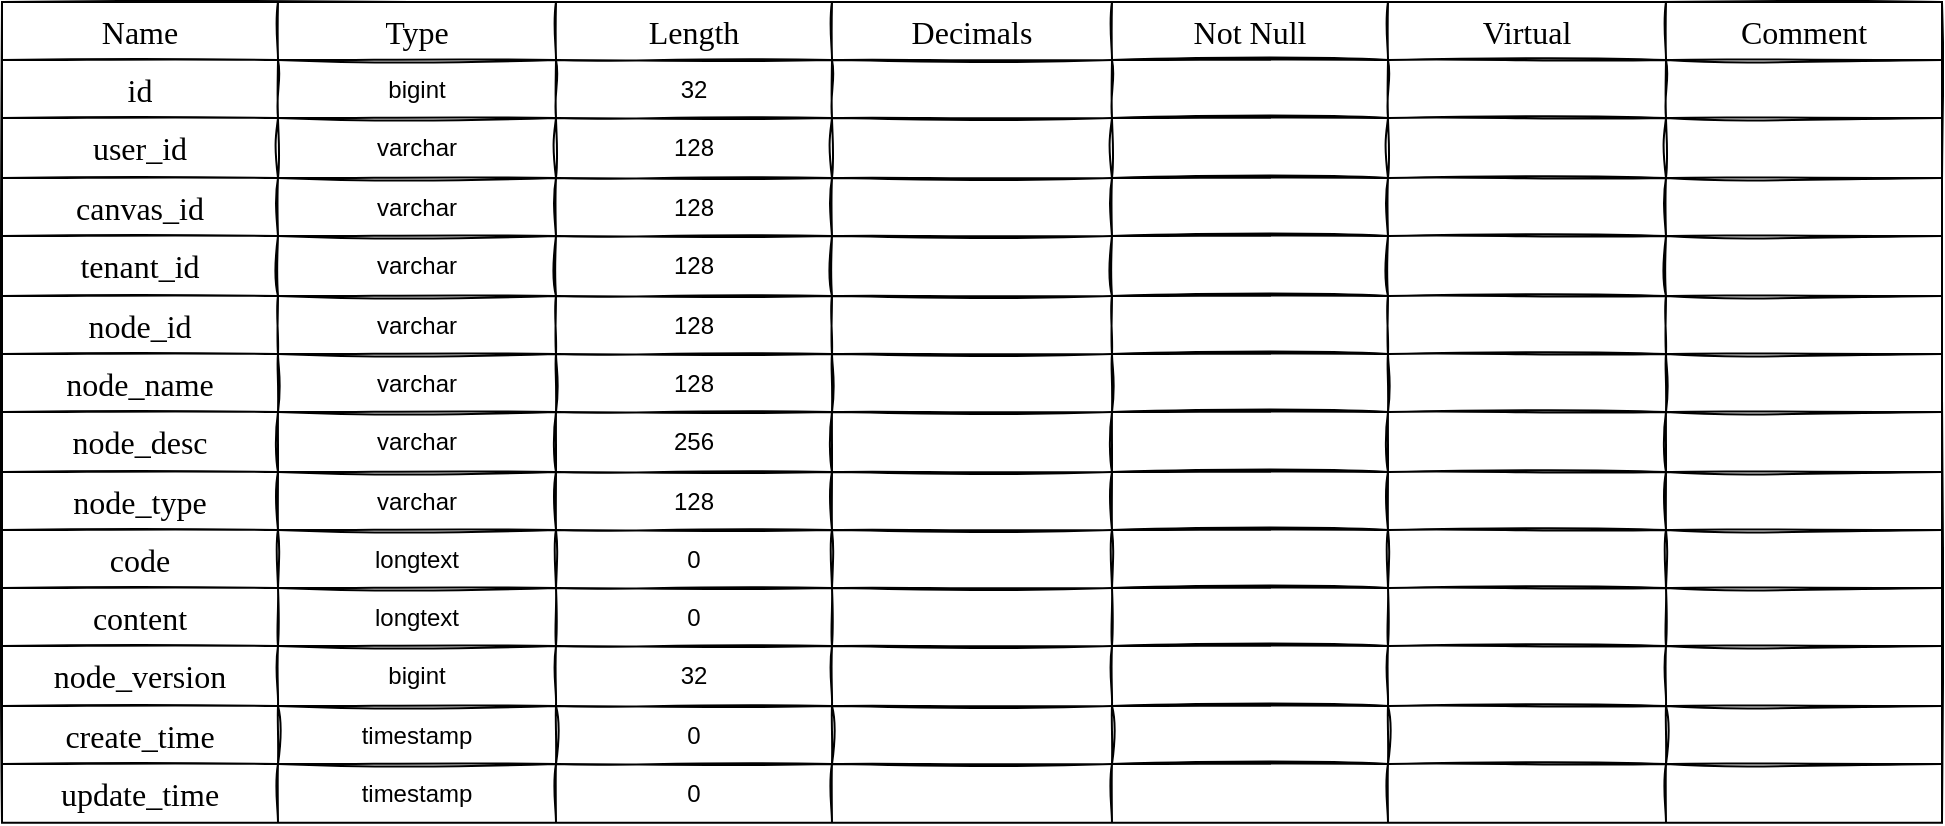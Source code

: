 <mxfile version="20.6.1" type="github">
  <diagram id="MAolerLhYbZd-vD0LQnR" name="第 1 页">
    <mxGraphModel dx="1375" dy="762" grid="1" gridSize="10" guides="1" tooltips="1" connect="1" arrows="1" fold="1" page="1" pageScale="1" pageWidth="1169" pageHeight="827" math="0" shadow="0">
      <root>
        <mxCell id="0" />
        <mxCell id="1" parent="0" />
        <mxCell id="bOK-Grzy6zvgatFyXtkg-10" value="" style="shape=table;startSize=0;container=1;collapsible=0;childLayout=tableLayout;sketch=1;fontFamily=Comic Sans MS;fontSize=16;" vertex="1" parent="1">
          <mxGeometry x="70" y="600" width="970" height="410.34" as="geometry" />
        </mxCell>
        <mxCell id="bOK-Grzy6zvgatFyXtkg-11" value="" style="shape=tableRow;horizontal=0;startSize=0;swimlaneHead=0;swimlaneBody=0;top=0;left=0;bottom=0;right=0;collapsible=0;dropTarget=0;fillColor=none;points=[[0,0.5],[1,0.5]];portConstraint=eastwest;" vertex="1" parent="bOK-Grzy6zvgatFyXtkg-10">
          <mxGeometry width="970" height="29" as="geometry" />
        </mxCell>
        <mxCell id="bOK-Grzy6zvgatFyXtkg-12" value="&lt;font style=&quot;font-size: 16px;&quot; face=&quot;Comic Sans MS&quot;&gt;Name&lt;/font&gt;" style="shape=partialRectangle;html=1;whiteSpace=wrap;connectable=0;overflow=hidden;fillColor=none;top=0;left=0;bottom=0;right=0;pointerEvents=1;" vertex="1" parent="bOK-Grzy6zvgatFyXtkg-11">
          <mxGeometry width="138" height="29" as="geometry">
            <mxRectangle width="138" height="29" as="alternateBounds" />
          </mxGeometry>
        </mxCell>
        <mxCell id="bOK-Grzy6zvgatFyXtkg-13" value="&lt;font style=&quot;font-size: 16px;&quot; face=&quot;Comic Sans MS&quot;&gt;Type&lt;/font&gt;" style="shape=partialRectangle;html=1;whiteSpace=wrap;connectable=0;overflow=hidden;fillColor=none;top=0;left=0;bottom=0;right=0;pointerEvents=1;" vertex="1" parent="bOK-Grzy6zvgatFyXtkg-11">
          <mxGeometry x="138" width="139" height="29" as="geometry">
            <mxRectangle width="139" height="29" as="alternateBounds" />
          </mxGeometry>
        </mxCell>
        <mxCell id="bOK-Grzy6zvgatFyXtkg-14" value="Length" style="shape=partialRectangle;html=1;whiteSpace=wrap;connectable=0;overflow=hidden;fillColor=none;top=0;left=0;bottom=0;right=0;pointerEvents=1;fontSize=16;fontFamily=Comic Sans MS;" vertex="1" parent="bOK-Grzy6zvgatFyXtkg-11">
          <mxGeometry x="277" width="138" height="29" as="geometry">
            <mxRectangle width="138" height="29" as="alternateBounds" />
          </mxGeometry>
        </mxCell>
        <mxCell id="bOK-Grzy6zvgatFyXtkg-15" value="Decimals" style="shape=partialRectangle;html=1;whiteSpace=wrap;connectable=0;overflow=hidden;fillColor=none;top=0;left=0;bottom=0;right=0;pointerEvents=1;fontSize=16;fontFamily=Comic Sans MS;" vertex="1" parent="bOK-Grzy6zvgatFyXtkg-11">
          <mxGeometry x="415" width="140" height="29" as="geometry">
            <mxRectangle width="140" height="29" as="alternateBounds" />
          </mxGeometry>
        </mxCell>
        <mxCell id="bOK-Grzy6zvgatFyXtkg-16" value="Not Null" style="shape=partialRectangle;html=1;whiteSpace=wrap;connectable=0;overflow=hidden;fillColor=none;top=0;left=0;bottom=0;right=0;pointerEvents=1;fontSize=16;fontFamily=Comic Sans MS;" vertex="1" parent="bOK-Grzy6zvgatFyXtkg-11">
          <mxGeometry x="555" width="138" height="29" as="geometry">
            <mxRectangle width="138" height="29" as="alternateBounds" />
          </mxGeometry>
        </mxCell>
        <mxCell id="bOK-Grzy6zvgatFyXtkg-17" value="Virtual" style="shape=partialRectangle;html=1;whiteSpace=wrap;connectable=0;overflow=hidden;fillColor=none;top=0;left=0;bottom=0;right=0;pointerEvents=1;fontSize=16;fontFamily=Comic Sans MS;" vertex="1" parent="bOK-Grzy6zvgatFyXtkg-11">
          <mxGeometry x="693" width="139" height="29" as="geometry">
            <mxRectangle width="139" height="29" as="alternateBounds" />
          </mxGeometry>
        </mxCell>
        <mxCell id="bOK-Grzy6zvgatFyXtkg-18" value="Comment" style="shape=partialRectangle;html=1;whiteSpace=wrap;connectable=0;overflow=hidden;fillColor=none;top=0;left=0;bottom=0;right=0;pointerEvents=1;fontSize=16;fontFamily=Comic Sans MS;" vertex="1" parent="bOK-Grzy6zvgatFyXtkg-11">
          <mxGeometry x="832" width="138" height="29" as="geometry">
            <mxRectangle width="138" height="29" as="alternateBounds" />
          </mxGeometry>
        </mxCell>
        <mxCell id="bOK-Grzy6zvgatFyXtkg-19" value="" style="shape=tableRow;horizontal=0;startSize=0;swimlaneHead=0;swimlaneBody=0;top=0;left=0;bottom=0;right=0;collapsible=0;dropTarget=0;fillColor=none;points=[[0,0.5],[1,0.5]];portConstraint=eastwest;" vertex="1" parent="bOK-Grzy6zvgatFyXtkg-10">
          <mxGeometry y="29" width="970" height="29" as="geometry" />
        </mxCell>
        <mxCell id="bOK-Grzy6zvgatFyXtkg-20" value="&lt;font style=&quot;font-size: 16px;&quot; face=&quot;Comic Sans MS&quot;&gt;id&lt;/font&gt;" style="shape=partialRectangle;html=1;whiteSpace=wrap;connectable=0;overflow=hidden;fillColor=none;top=0;left=0;bottom=0;right=0;pointerEvents=1;" vertex="1" parent="bOK-Grzy6zvgatFyXtkg-19">
          <mxGeometry width="138" height="29" as="geometry">
            <mxRectangle width="138" height="29" as="alternateBounds" />
          </mxGeometry>
        </mxCell>
        <mxCell id="bOK-Grzy6zvgatFyXtkg-21" value="bigint" style="shape=partialRectangle;html=1;whiteSpace=wrap;connectable=0;overflow=hidden;fillColor=none;top=0;left=0;bottom=0;right=0;pointerEvents=1;" vertex="1" parent="bOK-Grzy6zvgatFyXtkg-19">
          <mxGeometry x="138" width="139" height="29" as="geometry">
            <mxRectangle width="139" height="29" as="alternateBounds" />
          </mxGeometry>
        </mxCell>
        <mxCell id="bOK-Grzy6zvgatFyXtkg-22" value="32" style="shape=partialRectangle;html=1;whiteSpace=wrap;connectable=0;overflow=hidden;fillColor=none;top=0;left=0;bottom=0;right=0;pointerEvents=1;" vertex="1" parent="bOK-Grzy6zvgatFyXtkg-19">
          <mxGeometry x="277" width="138" height="29" as="geometry">
            <mxRectangle width="138" height="29" as="alternateBounds" />
          </mxGeometry>
        </mxCell>
        <mxCell id="bOK-Grzy6zvgatFyXtkg-23" value="" style="shape=partialRectangle;html=1;whiteSpace=wrap;connectable=0;overflow=hidden;fillColor=none;top=0;left=0;bottom=0;right=0;pointerEvents=1;" vertex="1" parent="bOK-Grzy6zvgatFyXtkg-19">
          <mxGeometry x="415" width="140" height="29" as="geometry">
            <mxRectangle width="140" height="29" as="alternateBounds" />
          </mxGeometry>
        </mxCell>
        <mxCell id="bOK-Grzy6zvgatFyXtkg-24" value="" style="shape=partialRectangle;html=1;whiteSpace=wrap;connectable=0;overflow=hidden;fillColor=none;top=0;left=0;bottom=0;right=0;pointerEvents=1;" vertex="1" parent="bOK-Grzy6zvgatFyXtkg-19">
          <mxGeometry x="555" width="138" height="29" as="geometry">
            <mxRectangle width="138" height="29" as="alternateBounds" />
          </mxGeometry>
        </mxCell>
        <mxCell id="bOK-Grzy6zvgatFyXtkg-25" value="" style="shape=partialRectangle;html=1;whiteSpace=wrap;connectable=0;overflow=hidden;fillColor=none;top=0;left=0;bottom=0;right=0;pointerEvents=1;" vertex="1" parent="bOK-Grzy6zvgatFyXtkg-19">
          <mxGeometry x="693" width="139" height="29" as="geometry">
            <mxRectangle width="139" height="29" as="alternateBounds" />
          </mxGeometry>
        </mxCell>
        <mxCell id="bOK-Grzy6zvgatFyXtkg-26" value="" style="shape=partialRectangle;html=1;whiteSpace=wrap;connectable=0;overflow=hidden;fillColor=none;top=0;left=0;bottom=0;right=0;pointerEvents=1;" vertex="1" parent="bOK-Grzy6zvgatFyXtkg-19">
          <mxGeometry x="832" width="138" height="29" as="geometry">
            <mxRectangle width="138" height="29" as="alternateBounds" />
          </mxGeometry>
        </mxCell>
        <mxCell id="bOK-Grzy6zvgatFyXtkg-27" value="" style="shape=tableRow;horizontal=0;startSize=0;swimlaneHead=0;swimlaneBody=0;top=0;left=0;bottom=0;right=0;collapsible=0;dropTarget=0;fillColor=none;points=[[0,0.5],[1,0.5]];portConstraint=eastwest;" vertex="1" parent="bOK-Grzy6zvgatFyXtkg-10">
          <mxGeometry y="58" width="970" height="30" as="geometry" />
        </mxCell>
        <mxCell id="bOK-Grzy6zvgatFyXtkg-28" value="user_id" style="shape=partialRectangle;html=1;whiteSpace=wrap;connectable=0;overflow=hidden;fillColor=none;top=0;left=0;bottom=0;right=0;pointerEvents=1;fontFamily=Comic Sans MS;fontSize=16;" vertex="1" parent="bOK-Grzy6zvgatFyXtkg-27">
          <mxGeometry width="138" height="30" as="geometry">
            <mxRectangle width="138" height="30" as="alternateBounds" />
          </mxGeometry>
        </mxCell>
        <mxCell id="bOK-Grzy6zvgatFyXtkg-29" value="varchar" style="shape=partialRectangle;html=1;whiteSpace=wrap;connectable=0;overflow=hidden;fillColor=none;top=0;left=0;bottom=0;right=0;pointerEvents=1;" vertex="1" parent="bOK-Grzy6zvgatFyXtkg-27">
          <mxGeometry x="138" width="139" height="30" as="geometry">
            <mxRectangle width="139" height="30" as="alternateBounds" />
          </mxGeometry>
        </mxCell>
        <mxCell id="bOK-Grzy6zvgatFyXtkg-30" value="128" style="shape=partialRectangle;html=1;whiteSpace=wrap;connectable=0;overflow=hidden;fillColor=none;top=0;left=0;bottom=0;right=0;pointerEvents=1;" vertex="1" parent="bOK-Grzy6zvgatFyXtkg-27">
          <mxGeometry x="277" width="138" height="30" as="geometry">
            <mxRectangle width="138" height="30" as="alternateBounds" />
          </mxGeometry>
        </mxCell>
        <mxCell id="bOK-Grzy6zvgatFyXtkg-31" value="" style="shape=partialRectangle;html=1;whiteSpace=wrap;connectable=0;overflow=hidden;fillColor=none;top=0;left=0;bottom=0;right=0;pointerEvents=1;" vertex="1" parent="bOK-Grzy6zvgatFyXtkg-27">
          <mxGeometry x="415" width="140" height="30" as="geometry">
            <mxRectangle width="140" height="30" as="alternateBounds" />
          </mxGeometry>
        </mxCell>
        <mxCell id="bOK-Grzy6zvgatFyXtkg-32" value="" style="shape=partialRectangle;html=1;whiteSpace=wrap;connectable=0;overflow=hidden;fillColor=none;top=0;left=0;bottom=0;right=0;pointerEvents=1;" vertex="1" parent="bOK-Grzy6zvgatFyXtkg-27">
          <mxGeometry x="555" width="138" height="30" as="geometry">
            <mxRectangle width="138" height="30" as="alternateBounds" />
          </mxGeometry>
        </mxCell>
        <mxCell id="bOK-Grzy6zvgatFyXtkg-33" value="" style="shape=partialRectangle;html=1;whiteSpace=wrap;connectable=0;overflow=hidden;fillColor=none;top=0;left=0;bottom=0;right=0;pointerEvents=1;" vertex="1" parent="bOK-Grzy6zvgatFyXtkg-27">
          <mxGeometry x="693" width="139" height="30" as="geometry">
            <mxRectangle width="139" height="30" as="alternateBounds" />
          </mxGeometry>
        </mxCell>
        <mxCell id="bOK-Grzy6zvgatFyXtkg-34" value="" style="shape=partialRectangle;html=1;whiteSpace=wrap;connectable=0;overflow=hidden;fillColor=none;top=0;left=0;bottom=0;right=0;pointerEvents=1;" vertex="1" parent="bOK-Grzy6zvgatFyXtkg-27">
          <mxGeometry x="832" width="138" height="30" as="geometry">
            <mxRectangle width="138" height="30" as="alternateBounds" />
          </mxGeometry>
        </mxCell>
        <mxCell id="bOK-Grzy6zvgatFyXtkg-35" value="" style="shape=tableRow;horizontal=0;startSize=0;swimlaneHead=0;swimlaneBody=0;top=0;left=0;bottom=0;right=0;collapsible=0;dropTarget=0;fillColor=none;points=[[0,0.5],[1,0.5]];portConstraint=eastwest;" vertex="1" parent="bOK-Grzy6zvgatFyXtkg-10">
          <mxGeometry y="88" width="970" height="29" as="geometry" />
        </mxCell>
        <mxCell id="bOK-Grzy6zvgatFyXtkg-36" value="canvas_id" style="shape=partialRectangle;html=1;whiteSpace=wrap;connectable=0;overflow=hidden;fillColor=none;top=0;left=0;bottom=0;right=0;pointerEvents=1;fontFamily=Comic Sans MS;fontSize=16;" vertex="1" parent="bOK-Grzy6zvgatFyXtkg-35">
          <mxGeometry width="138" height="29" as="geometry">
            <mxRectangle width="138" height="29" as="alternateBounds" />
          </mxGeometry>
        </mxCell>
        <mxCell id="bOK-Grzy6zvgatFyXtkg-37" value="varchar" style="shape=partialRectangle;html=1;whiteSpace=wrap;connectable=0;overflow=hidden;fillColor=none;top=0;left=0;bottom=0;right=0;pointerEvents=1;" vertex="1" parent="bOK-Grzy6zvgatFyXtkg-35">
          <mxGeometry x="138" width="139" height="29" as="geometry">
            <mxRectangle width="139" height="29" as="alternateBounds" />
          </mxGeometry>
        </mxCell>
        <mxCell id="bOK-Grzy6zvgatFyXtkg-38" value="128" style="shape=partialRectangle;html=1;whiteSpace=wrap;connectable=0;overflow=hidden;fillColor=none;top=0;left=0;bottom=0;right=0;pointerEvents=1;" vertex="1" parent="bOK-Grzy6zvgatFyXtkg-35">
          <mxGeometry x="277" width="138" height="29" as="geometry">
            <mxRectangle width="138" height="29" as="alternateBounds" />
          </mxGeometry>
        </mxCell>
        <mxCell id="bOK-Grzy6zvgatFyXtkg-39" value="" style="shape=partialRectangle;html=1;whiteSpace=wrap;connectable=0;overflow=hidden;fillColor=none;top=0;left=0;bottom=0;right=0;pointerEvents=1;" vertex="1" parent="bOK-Grzy6zvgatFyXtkg-35">
          <mxGeometry x="415" width="140" height="29" as="geometry">
            <mxRectangle width="140" height="29" as="alternateBounds" />
          </mxGeometry>
        </mxCell>
        <mxCell id="bOK-Grzy6zvgatFyXtkg-40" value="" style="shape=partialRectangle;html=1;whiteSpace=wrap;connectable=0;overflow=hidden;fillColor=none;top=0;left=0;bottom=0;right=0;pointerEvents=1;" vertex="1" parent="bOK-Grzy6zvgatFyXtkg-35">
          <mxGeometry x="555" width="138" height="29" as="geometry">
            <mxRectangle width="138" height="29" as="alternateBounds" />
          </mxGeometry>
        </mxCell>
        <mxCell id="bOK-Grzy6zvgatFyXtkg-41" value="" style="shape=partialRectangle;html=1;whiteSpace=wrap;connectable=0;overflow=hidden;fillColor=none;top=0;left=0;bottom=0;right=0;pointerEvents=1;" vertex="1" parent="bOK-Grzy6zvgatFyXtkg-35">
          <mxGeometry x="693" width="139" height="29" as="geometry">
            <mxRectangle width="139" height="29" as="alternateBounds" />
          </mxGeometry>
        </mxCell>
        <mxCell id="bOK-Grzy6zvgatFyXtkg-42" value="" style="shape=partialRectangle;html=1;whiteSpace=wrap;connectable=0;overflow=hidden;fillColor=none;top=0;left=0;bottom=0;right=0;pointerEvents=1;" vertex="1" parent="bOK-Grzy6zvgatFyXtkg-35">
          <mxGeometry x="832" width="138" height="29" as="geometry">
            <mxRectangle width="138" height="29" as="alternateBounds" />
          </mxGeometry>
        </mxCell>
        <mxCell id="bOK-Grzy6zvgatFyXtkg-43" value="" style="shape=tableRow;horizontal=0;startSize=0;swimlaneHead=0;swimlaneBody=0;top=0;left=0;bottom=0;right=0;collapsible=0;dropTarget=0;fillColor=none;points=[[0,0.5],[1,0.5]];portConstraint=eastwest;" vertex="1" parent="bOK-Grzy6zvgatFyXtkg-10">
          <mxGeometry y="117" width="970" height="30" as="geometry" />
        </mxCell>
        <mxCell id="bOK-Grzy6zvgatFyXtkg-44" value="tenant_id" style="shape=partialRectangle;html=1;whiteSpace=wrap;connectable=0;overflow=hidden;fillColor=none;top=0;left=0;bottom=0;right=0;pointerEvents=1;fontFamily=Comic Sans MS;fontSize=16;" vertex="1" parent="bOK-Grzy6zvgatFyXtkg-43">
          <mxGeometry width="138" height="30" as="geometry">
            <mxRectangle width="138" height="30" as="alternateBounds" />
          </mxGeometry>
        </mxCell>
        <mxCell id="bOK-Grzy6zvgatFyXtkg-45" value="varchar" style="shape=partialRectangle;html=1;whiteSpace=wrap;connectable=0;overflow=hidden;fillColor=none;top=0;left=0;bottom=0;right=0;pointerEvents=1;" vertex="1" parent="bOK-Grzy6zvgatFyXtkg-43">
          <mxGeometry x="138" width="139" height="30" as="geometry">
            <mxRectangle width="139" height="30" as="alternateBounds" />
          </mxGeometry>
        </mxCell>
        <mxCell id="bOK-Grzy6zvgatFyXtkg-46" value="128" style="shape=partialRectangle;html=1;whiteSpace=wrap;connectable=0;overflow=hidden;fillColor=none;top=0;left=0;bottom=0;right=0;pointerEvents=1;" vertex="1" parent="bOK-Grzy6zvgatFyXtkg-43">
          <mxGeometry x="277" width="138" height="30" as="geometry">
            <mxRectangle width="138" height="30" as="alternateBounds" />
          </mxGeometry>
        </mxCell>
        <mxCell id="bOK-Grzy6zvgatFyXtkg-47" value="" style="shape=partialRectangle;html=1;whiteSpace=wrap;connectable=0;overflow=hidden;fillColor=none;top=0;left=0;bottom=0;right=0;pointerEvents=1;" vertex="1" parent="bOK-Grzy6zvgatFyXtkg-43">
          <mxGeometry x="415" width="140" height="30" as="geometry">
            <mxRectangle width="140" height="30" as="alternateBounds" />
          </mxGeometry>
        </mxCell>
        <mxCell id="bOK-Grzy6zvgatFyXtkg-48" value="" style="shape=partialRectangle;html=1;whiteSpace=wrap;connectable=0;overflow=hidden;fillColor=none;top=0;left=0;bottom=0;right=0;pointerEvents=1;" vertex="1" parent="bOK-Grzy6zvgatFyXtkg-43">
          <mxGeometry x="555" width="138" height="30" as="geometry">
            <mxRectangle width="138" height="30" as="alternateBounds" />
          </mxGeometry>
        </mxCell>
        <mxCell id="bOK-Grzy6zvgatFyXtkg-49" value="" style="shape=partialRectangle;html=1;whiteSpace=wrap;connectable=0;overflow=hidden;fillColor=none;top=0;left=0;bottom=0;right=0;pointerEvents=1;" vertex="1" parent="bOK-Grzy6zvgatFyXtkg-43">
          <mxGeometry x="693" width="139" height="30" as="geometry">
            <mxRectangle width="139" height="30" as="alternateBounds" />
          </mxGeometry>
        </mxCell>
        <mxCell id="bOK-Grzy6zvgatFyXtkg-50" value="" style="shape=partialRectangle;html=1;whiteSpace=wrap;connectable=0;overflow=hidden;fillColor=none;top=0;left=0;bottom=0;right=0;pointerEvents=1;" vertex="1" parent="bOK-Grzy6zvgatFyXtkg-43">
          <mxGeometry x="832" width="138" height="30" as="geometry">
            <mxRectangle width="138" height="30" as="alternateBounds" />
          </mxGeometry>
        </mxCell>
        <mxCell id="bOK-Grzy6zvgatFyXtkg-51" value="" style="shape=tableRow;horizontal=0;startSize=0;swimlaneHead=0;swimlaneBody=0;top=0;left=0;bottom=0;right=0;collapsible=0;dropTarget=0;fillColor=none;points=[[0,0.5],[1,0.5]];portConstraint=eastwest;" vertex="1" parent="bOK-Grzy6zvgatFyXtkg-10">
          <mxGeometry y="147" width="970" height="29" as="geometry" />
        </mxCell>
        <mxCell id="bOK-Grzy6zvgatFyXtkg-52" value="node_id" style="shape=partialRectangle;html=1;whiteSpace=wrap;connectable=0;overflow=hidden;fillColor=none;top=0;left=0;bottom=0;right=0;pointerEvents=1;fontFamily=Comic Sans MS;fontSize=16;" vertex="1" parent="bOK-Grzy6zvgatFyXtkg-51">
          <mxGeometry width="138" height="29" as="geometry">
            <mxRectangle width="138" height="29" as="alternateBounds" />
          </mxGeometry>
        </mxCell>
        <mxCell id="bOK-Grzy6zvgatFyXtkg-53" value="varchar" style="shape=partialRectangle;html=1;whiteSpace=wrap;connectable=0;overflow=hidden;fillColor=none;top=0;left=0;bottom=0;right=0;pointerEvents=1;" vertex="1" parent="bOK-Grzy6zvgatFyXtkg-51">
          <mxGeometry x="138" width="139" height="29" as="geometry">
            <mxRectangle width="139" height="29" as="alternateBounds" />
          </mxGeometry>
        </mxCell>
        <mxCell id="bOK-Grzy6zvgatFyXtkg-54" value="128" style="shape=partialRectangle;html=1;whiteSpace=wrap;connectable=0;overflow=hidden;fillColor=none;top=0;left=0;bottom=0;right=0;pointerEvents=1;" vertex="1" parent="bOK-Grzy6zvgatFyXtkg-51">
          <mxGeometry x="277" width="138" height="29" as="geometry">
            <mxRectangle width="138" height="29" as="alternateBounds" />
          </mxGeometry>
        </mxCell>
        <mxCell id="bOK-Grzy6zvgatFyXtkg-55" value="" style="shape=partialRectangle;html=1;whiteSpace=wrap;connectable=0;overflow=hidden;fillColor=none;top=0;left=0;bottom=0;right=0;pointerEvents=1;" vertex="1" parent="bOK-Grzy6zvgatFyXtkg-51">
          <mxGeometry x="415" width="140" height="29" as="geometry">
            <mxRectangle width="140" height="29" as="alternateBounds" />
          </mxGeometry>
        </mxCell>
        <mxCell id="bOK-Grzy6zvgatFyXtkg-56" value="" style="shape=partialRectangle;html=1;whiteSpace=wrap;connectable=0;overflow=hidden;fillColor=none;top=0;left=0;bottom=0;right=0;pointerEvents=1;" vertex="1" parent="bOK-Grzy6zvgatFyXtkg-51">
          <mxGeometry x="555" width="138" height="29" as="geometry">
            <mxRectangle width="138" height="29" as="alternateBounds" />
          </mxGeometry>
        </mxCell>
        <mxCell id="bOK-Grzy6zvgatFyXtkg-57" value="" style="shape=partialRectangle;html=1;whiteSpace=wrap;connectable=0;overflow=hidden;fillColor=none;top=0;left=0;bottom=0;right=0;pointerEvents=1;" vertex="1" parent="bOK-Grzy6zvgatFyXtkg-51">
          <mxGeometry x="693" width="139" height="29" as="geometry">
            <mxRectangle width="139" height="29" as="alternateBounds" />
          </mxGeometry>
        </mxCell>
        <mxCell id="bOK-Grzy6zvgatFyXtkg-58" value="" style="shape=partialRectangle;html=1;whiteSpace=wrap;connectable=0;overflow=hidden;fillColor=none;top=0;left=0;bottom=0;right=0;pointerEvents=1;" vertex="1" parent="bOK-Grzy6zvgatFyXtkg-51">
          <mxGeometry x="832" width="138" height="29" as="geometry">
            <mxRectangle width="138" height="29" as="alternateBounds" />
          </mxGeometry>
        </mxCell>
        <mxCell id="bOK-Grzy6zvgatFyXtkg-59" style="shape=tableRow;horizontal=0;startSize=0;swimlaneHead=0;swimlaneBody=0;top=0;left=0;bottom=0;right=0;collapsible=0;dropTarget=0;fillColor=none;points=[[0,0.5],[1,0.5]];portConstraint=eastwest;" vertex="1" parent="bOK-Grzy6zvgatFyXtkg-10">
          <mxGeometry y="176" width="970" height="29" as="geometry" />
        </mxCell>
        <mxCell id="bOK-Grzy6zvgatFyXtkg-60" value="node_name" style="shape=partialRectangle;html=1;whiteSpace=wrap;connectable=0;overflow=hidden;fillColor=none;top=0;left=0;bottom=0;right=0;pointerEvents=1;fontFamily=Comic Sans MS;fontSize=16;" vertex="1" parent="bOK-Grzy6zvgatFyXtkg-59">
          <mxGeometry width="138" height="29" as="geometry">
            <mxRectangle width="138" height="29" as="alternateBounds" />
          </mxGeometry>
        </mxCell>
        <mxCell id="bOK-Grzy6zvgatFyXtkg-61" value="varchar" style="shape=partialRectangle;html=1;whiteSpace=wrap;connectable=0;overflow=hidden;fillColor=none;top=0;left=0;bottom=0;right=0;pointerEvents=1;" vertex="1" parent="bOK-Grzy6zvgatFyXtkg-59">
          <mxGeometry x="138" width="139" height="29" as="geometry">
            <mxRectangle width="139" height="29" as="alternateBounds" />
          </mxGeometry>
        </mxCell>
        <mxCell id="bOK-Grzy6zvgatFyXtkg-62" value="128" style="shape=partialRectangle;html=1;whiteSpace=wrap;connectable=0;overflow=hidden;fillColor=none;top=0;left=0;bottom=0;right=0;pointerEvents=1;" vertex="1" parent="bOK-Grzy6zvgatFyXtkg-59">
          <mxGeometry x="277" width="138" height="29" as="geometry">
            <mxRectangle width="138" height="29" as="alternateBounds" />
          </mxGeometry>
        </mxCell>
        <mxCell id="bOK-Grzy6zvgatFyXtkg-63" style="shape=partialRectangle;html=1;whiteSpace=wrap;connectable=0;overflow=hidden;fillColor=none;top=0;left=0;bottom=0;right=0;pointerEvents=1;" vertex="1" parent="bOK-Grzy6zvgatFyXtkg-59">
          <mxGeometry x="415" width="140" height="29" as="geometry">
            <mxRectangle width="140" height="29" as="alternateBounds" />
          </mxGeometry>
        </mxCell>
        <mxCell id="bOK-Grzy6zvgatFyXtkg-64" style="shape=partialRectangle;html=1;whiteSpace=wrap;connectable=0;overflow=hidden;fillColor=none;top=0;left=0;bottom=0;right=0;pointerEvents=1;" vertex="1" parent="bOK-Grzy6zvgatFyXtkg-59">
          <mxGeometry x="555" width="138" height="29" as="geometry">
            <mxRectangle width="138" height="29" as="alternateBounds" />
          </mxGeometry>
        </mxCell>
        <mxCell id="bOK-Grzy6zvgatFyXtkg-65" style="shape=partialRectangle;html=1;whiteSpace=wrap;connectable=0;overflow=hidden;fillColor=none;top=0;left=0;bottom=0;right=0;pointerEvents=1;" vertex="1" parent="bOK-Grzy6zvgatFyXtkg-59">
          <mxGeometry x="693" width="139" height="29" as="geometry">
            <mxRectangle width="139" height="29" as="alternateBounds" />
          </mxGeometry>
        </mxCell>
        <mxCell id="bOK-Grzy6zvgatFyXtkg-66" style="shape=partialRectangle;html=1;whiteSpace=wrap;connectable=0;overflow=hidden;fillColor=none;top=0;left=0;bottom=0;right=0;pointerEvents=1;" vertex="1" parent="bOK-Grzy6zvgatFyXtkg-59">
          <mxGeometry x="832" width="138" height="29" as="geometry">
            <mxRectangle width="138" height="29" as="alternateBounds" />
          </mxGeometry>
        </mxCell>
        <mxCell id="bOK-Grzy6zvgatFyXtkg-67" style="shape=tableRow;horizontal=0;startSize=0;swimlaneHead=0;swimlaneBody=0;top=0;left=0;bottom=0;right=0;collapsible=0;dropTarget=0;fillColor=none;points=[[0,0.5],[1,0.5]];portConstraint=eastwest;" vertex="1" parent="bOK-Grzy6zvgatFyXtkg-10">
          <mxGeometry y="205" width="970" height="30" as="geometry" />
        </mxCell>
        <mxCell id="bOK-Grzy6zvgatFyXtkg-68" value="node_desc" style="shape=partialRectangle;html=1;whiteSpace=wrap;connectable=0;overflow=hidden;fillColor=none;top=0;left=0;bottom=0;right=0;pointerEvents=1;fontFamily=Comic Sans MS;fontSize=16;" vertex="1" parent="bOK-Grzy6zvgatFyXtkg-67">
          <mxGeometry width="138" height="30" as="geometry">
            <mxRectangle width="138" height="30" as="alternateBounds" />
          </mxGeometry>
        </mxCell>
        <mxCell id="bOK-Grzy6zvgatFyXtkg-69" value="varchar" style="shape=partialRectangle;html=1;whiteSpace=wrap;connectable=0;overflow=hidden;fillColor=none;top=0;left=0;bottom=0;right=0;pointerEvents=1;" vertex="1" parent="bOK-Grzy6zvgatFyXtkg-67">
          <mxGeometry x="138" width="139" height="30" as="geometry">
            <mxRectangle width="139" height="30" as="alternateBounds" />
          </mxGeometry>
        </mxCell>
        <mxCell id="bOK-Grzy6zvgatFyXtkg-70" value="256" style="shape=partialRectangle;html=1;whiteSpace=wrap;connectable=0;overflow=hidden;fillColor=none;top=0;left=0;bottom=0;right=0;pointerEvents=1;" vertex="1" parent="bOK-Grzy6zvgatFyXtkg-67">
          <mxGeometry x="277" width="138" height="30" as="geometry">
            <mxRectangle width="138" height="30" as="alternateBounds" />
          </mxGeometry>
        </mxCell>
        <mxCell id="bOK-Grzy6zvgatFyXtkg-71" style="shape=partialRectangle;html=1;whiteSpace=wrap;connectable=0;overflow=hidden;fillColor=none;top=0;left=0;bottom=0;right=0;pointerEvents=1;" vertex="1" parent="bOK-Grzy6zvgatFyXtkg-67">
          <mxGeometry x="415" width="140" height="30" as="geometry">
            <mxRectangle width="140" height="30" as="alternateBounds" />
          </mxGeometry>
        </mxCell>
        <mxCell id="bOK-Grzy6zvgatFyXtkg-72" style="shape=partialRectangle;html=1;whiteSpace=wrap;connectable=0;overflow=hidden;fillColor=none;top=0;left=0;bottom=0;right=0;pointerEvents=1;" vertex="1" parent="bOK-Grzy6zvgatFyXtkg-67">
          <mxGeometry x="555" width="138" height="30" as="geometry">
            <mxRectangle width="138" height="30" as="alternateBounds" />
          </mxGeometry>
        </mxCell>
        <mxCell id="bOK-Grzy6zvgatFyXtkg-73" style="shape=partialRectangle;html=1;whiteSpace=wrap;connectable=0;overflow=hidden;fillColor=none;top=0;left=0;bottom=0;right=0;pointerEvents=1;" vertex="1" parent="bOK-Grzy6zvgatFyXtkg-67">
          <mxGeometry x="693" width="139" height="30" as="geometry">
            <mxRectangle width="139" height="30" as="alternateBounds" />
          </mxGeometry>
        </mxCell>
        <mxCell id="bOK-Grzy6zvgatFyXtkg-74" style="shape=partialRectangle;html=1;whiteSpace=wrap;connectable=0;overflow=hidden;fillColor=none;top=0;left=0;bottom=0;right=0;pointerEvents=1;" vertex="1" parent="bOK-Grzy6zvgatFyXtkg-67">
          <mxGeometry x="832" width="138" height="30" as="geometry">
            <mxRectangle width="138" height="30" as="alternateBounds" />
          </mxGeometry>
        </mxCell>
        <mxCell id="bOK-Grzy6zvgatFyXtkg-75" style="shape=tableRow;horizontal=0;startSize=0;swimlaneHead=0;swimlaneBody=0;top=0;left=0;bottom=0;right=0;collapsible=0;dropTarget=0;fillColor=none;points=[[0,0.5],[1,0.5]];portConstraint=eastwest;" vertex="1" parent="bOK-Grzy6zvgatFyXtkg-10">
          <mxGeometry y="235" width="970" height="29" as="geometry" />
        </mxCell>
        <mxCell id="bOK-Grzy6zvgatFyXtkg-76" value="node_type" style="shape=partialRectangle;html=1;whiteSpace=wrap;connectable=0;overflow=hidden;fillColor=none;top=0;left=0;bottom=0;right=0;pointerEvents=1;fontFamily=Comic Sans MS;fontSize=16;" vertex="1" parent="bOK-Grzy6zvgatFyXtkg-75">
          <mxGeometry width="138" height="29" as="geometry">
            <mxRectangle width="138" height="29" as="alternateBounds" />
          </mxGeometry>
        </mxCell>
        <mxCell id="bOK-Grzy6zvgatFyXtkg-77" value="varchar" style="shape=partialRectangle;html=1;whiteSpace=wrap;connectable=0;overflow=hidden;fillColor=none;top=0;left=0;bottom=0;right=0;pointerEvents=1;" vertex="1" parent="bOK-Grzy6zvgatFyXtkg-75">
          <mxGeometry x="138" width="139" height="29" as="geometry">
            <mxRectangle width="139" height="29" as="alternateBounds" />
          </mxGeometry>
        </mxCell>
        <mxCell id="bOK-Grzy6zvgatFyXtkg-78" value="128" style="shape=partialRectangle;html=1;whiteSpace=wrap;connectable=0;overflow=hidden;fillColor=none;top=0;left=0;bottom=0;right=0;pointerEvents=1;" vertex="1" parent="bOK-Grzy6zvgatFyXtkg-75">
          <mxGeometry x="277" width="138" height="29" as="geometry">
            <mxRectangle width="138" height="29" as="alternateBounds" />
          </mxGeometry>
        </mxCell>
        <mxCell id="bOK-Grzy6zvgatFyXtkg-79" style="shape=partialRectangle;html=1;whiteSpace=wrap;connectable=0;overflow=hidden;fillColor=none;top=0;left=0;bottom=0;right=0;pointerEvents=1;" vertex="1" parent="bOK-Grzy6zvgatFyXtkg-75">
          <mxGeometry x="415" width="140" height="29" as="geometry">
            <mxRectangle width="140" height="29" as="alternateBounds" />
          </mxGeometry>
        </mxCell>
        <mxCell id="bOK-Grzy6zvgatFyXtkg-80" style="shape=partialRectangle;html=1;whiteSpace=wrap;connectable=0;overflow=hidden;fillColor=none;top=0;left=0;bottom=0;right=0;pointerEvents=1;" vertex="1" parent="bOK-Grzy6zvgatFyXtkg-75">
          <mxGeometry x="555" width="138" height="29" as="geometry">
            <mxRectangle width="138" height="29" as="alternateBounds" />
          </mxGeometry>
        </mxCell>
        <mxCell id="bOK-Grzy6zvgatFyXtkg-81" style="shape=partialRectangle;html=1;whiteSpace=wrap;connectable=0;overflow=hidden;fillColor=none;top=0;left=0;bottom=0;right=0;pointerEvents=1;" vertex="1" parent="bOK-Grzy6zvgatFyXtkg-75">
          <mxGeometry x="693" width="139" height="29" as="geometry">
            <mxRectangle width="139" height="29" as="alternateBounds" />
          </mxGeometry>
        </mxCell>
        <mxCell id="bOK-Grzy6zvgatFyXtkg-82" style="shape=partialRectangle;html=1;whiteSpace=wrap;connectable=0;overflow=hidden;fillColor=none;top=0;left=0;bottom=0;right=0;pointerEvents=1;" vertex="1" parent="bOK-Grzy6zvgatFyXtkg-75">
          <mxGeometry x="832" width="138" height="29" as="geometry">
            <mxRectangle width="138" height="29" as="alternateBounds" />
          </mxGeometry>
        </mxCell>
        <mxCell id="bOK-Grzy6zvgatFyXtkg-83" style="shape=tableRow;horizontal=0;startSize=0;swimlaneHead=0;swimlaneBody=0;top=0;left=0;bottom=0;right=0;collapsible=0;dropTarget=0;fillColor=none;points=[[0,0.5],[1,0.5]];portConstraint=eastwest;" vertex="1" parent="bOK-Grzy6zvgatFyXtkg-10">
          <mxGeometry y="264" width="970" height="29" as="geometry" />
        </mxCell>
        <mxCell id="bOK-Grzy6zvgatFyXtkg-84" value="code" style="shape=partialRectangle;html=1;whiteSpace=wrap;connectable=0;overflow=hidden;fillColor=none;top=0;left=0;bottom=0;right=0;pointerEvents=1;fontFamily=Comic Sans MS;fontSize=16;" vertex="1" parent="bOK-Grzy6zvgatFyXtkg-83">
          <mxGeometry width="138" height="29" as="geometry">
            <mxRectangle width="138" height="29" as="alternateBounds" />
          </mxGeometry>
        </mxCell>
        <mxCell id="bOK-Grzy6zvgatFyXtkg-85" value="longtext" style="shape=partialRectangle;html=1;whiteSpace=wrap;connectable=0;overflow=hidden;fillColor=none;top=0;left=0;bottom=0;right=0;pointerEvents=1;" vertex="1" parent="bOK-Grzy6zvgatFyXtkg-83">
          <mxGeometry x="138" width="139" height="29" as="geometry">
            <mxRectangle width="139" height="29" as="alternateBounds" />
          </mxGeometry>
        </mxCell>
        <mxCell id="bOK-Grzy6zvgatFyXtkg-86" value="0" style="shape=partialRectangle;html=1;whiteSpace=wrap;connectable=0;overflow=hidden;fillColor=none;top=0;left=0;bottom=0;right=0;pointerEvents=1;" vertex="1" parent="bOK-Grzy6zvgatFyXtkg-83">
          <mxGeometry x="277" width="138" height="29" as="geometry">
            <mxRectangle width="138" height="29" as="alternateBounds" />
          </mxGeometry>
        </mxCell>
        <mxCell id="bOK-Grzy6zvgatFyXtkg-87" style="shape=partialRectangle;html=1;whiteSpace=wrap;connectable=0;overflow=hidden;fillColor=none;top=0;left=0;bottom=0;right=0;pointerEvents=1;" vertex="1" parent="bOK-Grzy6zvgatFyXtkg-83">
          <mxGeometry x="415" width="140" height="29" as="geometry">
            <mxRectangle width="140" height="29" as="alternateBounds" />
          </mxGeometry>
        </mxCell>
        <mxCell id="bOK-Grzy6zvgatFyXtkg-88" style="shape=partialRectangle;html=1;whiteSpace=wrap;connectable=0;overflow=hidden;fillColor=none;top=0;left=0;bottom=0;right=0;pointerEvents=1;" vertex="1" parent="bOK-Grzy6zvgatFyXtkg-83">
          <mxGeometry x="555" width="138" height="29" as="geometry">
            <mxRectangle width="138" height="29" as="alternateBounds" />
          </mxGeometry>
        </mxCell>
        <mxCell id="bOK-Grzy6zvgatFyXtkg-89" style="shape=partialRectangle;html=1;whiteSpace=wrap;connectable=0;overflow=hidden;fillColor=none;top=0;left=0;bottom=0;right=0;pointerEvents=1;" vertex="1" parent="bOK-Grzy6zvgatFyXtkg-83">
          <mxGeometry x="693" width="139" height="29" as="geometry">
            <mxRectangle width="139" height="29" as="alternateBounds" />
          </mxGeometry>
        </mxCell>
        <mxCell id="bOK-Grzy6zvgatFyXtkg-90" style="shape=partialRectangle;html=1;whiteSpace=wrap;connectable=0;overflow=hidden;fillColor=none;top=0;left=0;bottom=0;right=0;pointerEvents=1;" vertex="1" parent="bOK-Grzy6zvgatFyXtkg-83">
          <mxGeometry x="832" width="138" height="29" as="geometry">
            <mxRectangle width="138" height="29" as="alternateBounds" />
          </mxGeometry>
        </mxCell>
        <mxCell id="bOK-Grzy6zvgatFyXtkg-91" style="shape=tableRow;horizontal=0;startSize=0;swimlaneHead=0;swimlaneBody=0;top=0;left=0;bottom=0;right=0;collapsible=0;dropTarget=0;fillColor=none;points=[[0,0.5],[1,0.5]];portConstraint=eastwest;" vertex="1" parent="bOK-Grzy6zvgatFyXtkg-10">
          <mxGeometry y="293" width="970" height="29" as="geometry" />
        </mxCell>
        <mxCell id="bOK-Grzy6zvgatFyXtkg-92" value="content" style="shape=partialRectangle;html=1;whiteSpace=wrap;connectable=0;overflow=hidden;fillColor=none;top=0;left=0;bottom=0;right=0;pointerEvents=1;fontFamily=Comic Sans MS;fontSize=16;" vertex="1" parent="bOK-Grzy6zvgatFyXtkg-91">
          <mxGeometry width="138" height="29" as="geometry">
            <mxRectangle width="138" height="29" as="alternateBounds" />
          </mxGeometry>
        </mxCell>
        <mxCell id="bOK-Grzy6zvgatFyXtkg-93" value="longtext" style="shape=partialRectangle;html=1;whiteSpace=wrap;connectable=0;overflow=hidden;fillColor=none;top=0;left=0;bottom=0;right=0;pointerEvents=1;" vertex="1" parent="bOK-Grzy6zvgatFyXtkg-91">
          <mxGeometry x="138" width="139" height="29" as="geometry">
            <mxRectangle width="139" height="29" as="alternateBounds" />
          </mxGeometry>
        </mxCell>
        <mxCell id="bOK-Grzy6zvgatFyXtkg-94" value="0" style="shape=partialRectangle;html=1;whiteSpace=wrap;connectable=0;overflow=hidden;fillColor=none;top=0;left=0;bottom=0;right=0;pointerEvents=1;" vertex="1" parent="bOK-Grzy6zvgatFyXtkg-91">
          <mxGeometry x="277" width="138" height="29" as="geometry">
            <mxRectangle width="138" height="29" as="alternateBounds" />
          </mxGeometry>
        </mxCell>
        <mxCell id="bOK-Grzy6zvgatFyXtkg-95" style="shape=partialRectangle;html=1;whiteSpace=wrap;connectable=0;overflow=hidden;fillColor=none;top=0;left=0;bottom=0;right=0;pointerEvents=1;" vertex="1" parent="bOK-Grzy6zvgatFyXtkg-91">
          <mxGeometry x="415" width="140" height="29" as="geometry">
            <mxRectangle width="140" height="29" as="alternateBounds" />
          </mxGeometry>
        </mxCell>
        <mxCell id="bOK-Grzy6zvgatFyXtkg-96" style="shape=partialRectangle;html=1;whiteSpace=wrap;connectable=0;overflow=hidden;fillColor=none;top=0;left=0;bottom=0;right=0;pointerEvents=1;" vertex="1" parent="bOK-Grzy6zvgatFyXtkg-91">
          <mxGeometry x="555" width="138" height="29" as="geometry">
            <mxRectangle width="138" height="29" as="alternateBounds" />
          </mxGeometry>
        </mxCell>
        <mxCell id="bOK-Grzy6zvgatFyXtkg-97" style="shape=partialRectangle;html=1;whiteSpace=wrap;connectable=0;overflow=hidden;fillColor=none;top=0;left=0;bottom=0;right=0;pointerEvents=1;" vertex="1" parent="bOK-Grzy6zvgatFyXtkg-91">
          <mxGeometry x="693" width="139" height="29" as="geometry">
            <mxRectangle width="139" height="29" as="alternateBounds" />
          </mxGeometry>
        </mxCell>
        <mxCell id="bOK-Grzy6zvgatFyXtkg-98" style="shape=partialRectangle;html=1;whiteSpace=wrap;connectable=0;overflow=hidden;fillColor=none;top=0;left=0;bottom=0;right=0;pointerEvents=1;" vertex="1" parent="bOK-Grzy6zvgatFyXtkg-91">
          <mxGeometry x="832" width="138" height="29" as="geometry">
            <mxRectangle width="138" height="29" as="alternateBounds" />
          </mxGeometry>
        </mxCell>
        <mxCell id="bOK-Grzy6zvgatFyXtkg-99" style="shape=tableRow;horizontal=0;startSize=0;swimlaneHead=0;swimlaneBody=0;top=0;left=0;bottom=0;right=0;collapsible=0;dropTarget=0;fillColor=none;points=[[0,0.5],[1,0.5]];portConstraint=eastwest;" vertex="1" parent="bOK-Grzy6zvgatFyXtkg-10">
          <mxGeometry y="322" width="970" height="30" as="geometry" />
        </mxCell>
        <mxCell id="bOK-Grzy6zvgatFyXtkg-100" value="node_version" style="shape=partialRectangle;html=1;whiteSpace=wrap;connectable=0;overflow=hidden;fillColor=none;top=0;left=0;bottom=0;right=0;pointerEvents=1;fontFamily=Comic Sans MS;fontSize=16;" vertex="1" parent="bOK-Grzy6zvgatFyXtkg-99">
          <mxGeometry width="138" height="30" as="geometry">
            <mxRectangle width="138" height="30" as="alternateBounds" />
          </mxGeometry>
        </mxCell>
        <mxCell id="bOK-Grzy6zvgatFyXtkg-101" value="bigint" style="shape=partialRectangle;html=1;whiteSpace=wrap;connectable=0;overflow=hidden;fillColor=none;top=0;left=0;bottom=0;right=0;pointerEvents=1;" vertex="1" parent="bOK-Grzy6zvgatFyXtkg-99">
          <mxGeometry x="138" width="139" height="30" as="geometry">
            <mxRectangle width="139" height="30" as="alternateBounds" />
          </mxGeometry>
        </mxCell>
        <mxCell id="bOK-Grzy6zvgatFyXtkg-102" value="32" style="shape=partialRectangle;html=1;whiteSpace=wrap;connectable=0;overflow=hidden;fillColor=none;top=0;left=0;bottom=0;right=0;pointerEvents=1;" vertex="1" parent="bOK-Grzy6zvgatFyXtkg-99">
          <mxGeometry x="277" width="138" height="30" as="geometry">
            <mxRectangle width="138" height="30" as="alternateBounds" />
          </mxGeometry>
        </mxCell>
        <mxCell id="bOK-Grzy6zvgatFyXtkg-103" style="shape=partialRectangle;html=1;whiteSpace=wrap;connectable=0;overflow=hidden;fillColor=none;top=0;left=0;bottom=0;right=0;pointerEvents=1;" vertex="1" parent="bOK-Grzy6zvgatFyXtkg-99">
          <mxGeometry x="415" width="140" height="30" as="geometry">
            <mxRectangle width="140" height="30" as="alternateBounds" />
          </mxGeometry>
        </mxCell>
        <mxCell id="bOK-Grzy6zvgatFyXtkg-104" style="shape=partialRectangle;html=1;whiteSpace=wrap;connectable=0;overflow=hidden;fillColor=none;top=0;left=0;bottom=0;right=0;pointerEvents=1;" vertex="1" parent="bOK-Grzy6zvgatFyXtkg-99">
          <mxGeometry x="555" width="138" height="30" as="geometry">
            <mxRectangle width="138" height="30" as="alternateBounds" />
          </mxGeometry>
        </mxCell>
        <mxCell id="bOK-Grzy6zvgatFyXtkg-105" style="shape=partialRectangle;html=1;whiteSpace=wrap;connectable=0;overflow=hidden;fillColor=none;top=0;left=0;bottom=0;right=0;pointerEvents=1;" vertex="1" parent="bOK-Grzy6zvgatFyXtkg-99">
          <mxGeometry x="693" width="139" height="30" as="geometry">
            <mxRectangle width="139" height="30" as="alternateBounds" />
          </mxGeometry>
        </mxCell>
        <mxCell id="bOK-Grzy6zvgatFyXtkg-106" style="shape=partialRectangle;html=1;whiteSpace=wrap;connectable=0;overflow=hidden;fillColor=none;top=0;left=0;bottom=0;right=0;pointerEvents=1;" vertex="1" parent="bOK-Grzy6zvgatFyXtkg-99">
          <mxGeometry x="832" width="138" height="30" as="geometry">
            <mxRectangle width="138" height="30" as="alternateBounds" />
          </mxGeometry>
        </mxCell>
        <mxCell id="bOK-Grzy6zvgatFyXtkg-107" style="shape=tableRow;horizontal=0;startSize=0;swimlaneHead=0;swimlaneBody=0;top=0;left=0;bottom=0;right=0;collapsible=0;dropTarget=0;fillColor=none;points=[[0,0.5],[1,0.5]];portConstraint=eastwest;" vertex="1" parent="bOK-Grzy6zvgatFyXtkg-10">
          <mxGeometry y="352" width="970" height="29" as="geometry" />
        </mxCell>
        <mxCell id="bOK-Grzy6zvgatFyXtkg-108" value="create_time" style="shape=partialRectangle;html=1;whiteSpace=wrap;connectable=0;overflow=hidden;fillColor=none;top=0;left=0;bottom=0;right=0;pointerEvents=1;fontFamily=Comic Sans MS;fontSize=16;" vertex="1" parent="bOK-Grzy6zvgatFyXtkg-107">
          <mxGeometry width="138" height="29" as="geometry">
            <mxRectangle width="138" height="29" as="alternateBounds" />
          </mxGeometry>
        </mxCell>
        <mxCell id="bOK-Grzy6zvgatFyXtkg-109" value="timestamp" style="shape=partialRectangle;html=1;whiteSpace=wrap;connectable=0;overflow=hidden;fillColor=none;top=0;left=0;bottom=0;right=0;pointerEvents=1;" vertex="1" parent="bOK-Grzy6zvgatFyXtkg-107">
          <mxGeometry x="138" width="139" height="29" as="geometry">
            <mxRectangle width="139" height="29" as="alternateBounds" />
          </mxGeometry>
        </mxCell>
        <mxCell id="bOK-Grzy6zvgatFyXtkg-110" value="0" style="shape=partialRectangle;html=1;whiteSpace=wrap;connectable=0;overflow=hidden;fillColor=none;top=0;left=0;bottom=0;right=0;pointerEvents=1;" vertex="1" parent="bOK-Grzy6zvgatFyXtkg-107">
          <mxGeometry x="277" width="138" height="29" as="geometry">
            <mxRectangle width="138" height="29" as="alternateBounds" />
          </mxGeometry>
        </mxCell>
        <mxCell id="bOK-Grzy6zvgatFyXtkg-111" style="shape=partialRectangle;html=1;whiteSpace=wrap;connectable=0;overflow=hidden;fillColor=none;top=0;left=0;bottom=0;right=0;pointerEvents=1;" vertex="1" parent="bOK-Grzy6zvgatFyXtkg-107">
          <mxGeometry x="415" width="140" height="29" as="geometry">
            <mxRectangle width="140" height="29" as="alternateBounds" />
          </mxGeometry>
        </mxCell>
        <mxCell id="bOK-Grzy6zvgatFyXtkg-112" style="shape=partialRectangle;html=1;whiteSpace=wrap;connectable=0;overflow=hidden;fillColor=none;top=0;left=0;bottom=0;right=0;pointerEvents=1;" vertex="1" parent="bOK-Grzy6zvgatFyXtkg-107">
          <mxGeometry x="555" width="138" height="29" as="geometry">
            <mxRectangle width="138" height="29" as="alternateBounds" />
          </mxGeometry>
        </mxCell>
        <mxCell id="bOK-Grzy6zvgatFyXtkg-113" style="shape=partialRectangle;html=1;whiteSpace=wrap;connectable=0;overflow=hidden;fillColor=none;top=0;left=0;bottom=0;right=0;pointerEvents=1;" vertex="1" parent="bOK-Grzy6zvgatFyXtkg-107">
          <mxGeometry x="693" width="139" height="29" as="geometry">
            <mxRectangle width="139" height="29" as="alternateBounds" />
          </mxGeometry>
        </mxCell>
        <mxCell id="bOK-Grzy6zvgatFyXtkg-114" style="shape=partialRectangle;html=1;whiteSpace=wrap;connectable=0;overflow=hidden;fillColor=none;top=0;left=0;bottom=0;right=0;pointerEvents=1;" vertex="1" parent="bOK-Grzy6zvgatFyXtkg-107">
          <mxGeometry x="832" width="138" height="29" as="geometry">
            <mxRectangle width="138" height="29" as="alternateBounds" />
          </mxGeometry>
        </mxCell>
        <mxCell id="bOK-Grzy6zvgatFyXtkg-115" style="shape=tableRow;horizontal=0;startSize=0;swimlaneHead=0;swimlaneBody=0;top=0;left=0;bottom=0;right=0;collapsible=0;dropTarget=0;fillColor=none;points=[[0,0.5],[1,0.5]];portConstraint=eastwest;" vertex="1" parent="bOK-Grzy6zvgatFyXtkg-10">
          <mxGeometry y="381" width="970" height="29" as="geometry" />
        </mxCell>
        <mxCell id="bOK-Grzy6zvgatFyXtkg-116" value="update_time" style="shape=partialRectangle;html=1;whiteSpace=wrap;connectable=0;overflow=hidden;fillColor=none;top=0;left=0;bottom=0;right=0;pointerEvents=1;fontFamily=Comic Sans MS;fontSize=16;" vertex="1" parent="bOK-Grzy6zvgatFyXtkg-115">
          <mxGeometry width="138" height="29" as="geometry">
            <mxRectangle width="138" height="29" as="alternateBounds" />
          </mxGeometry>
        </mxCell>
        <mxCell id="bOK-Grzy6zvgatFyXtkg-117" value="timestamp" style="shape=partialRectangle;html=1;whiteSpace=wrap;connectable=0;overflow=hidden;fillColor=none;top=0;left=0;bottom=0;right=0;pointerEvents=1;" vertex="1" parent="bOK-Grzy6zvgatFyXtkg-115">
          <mxGeometry x="138" width="139" height="29" as="geometry">
            <mxRectangle width="139" height="29" as="alternateBounds" />
          </mxGeometry>
        </mxCell>
        <mxCell id="bOK-Grzy6zvgatFyXtkg-118" value="0" style="shape=partialRectangle;html=1;whiteSpace=wrap;connectable=0;overflow=hidden;fillColor=none;top=0;left=0;bottom=0;right=0;pointerEvents=1;" vertex="1" parent="bOK-Grzy6zvgatFyXtkg-115">
          <mxGeometry x="277" width="138" height="29" as="geometry">
            <mxRectangle width="138" height="29" as="alternateBounds" />
          </mxGeometry>
        </mxCell>
        <mxCell id="bOK-Grzy6zvgatFyXtkg-119" style="shape=partialRectangle;html=1;whiteSpace=wrap;connectable=0;overflow=hidden;fillColor=none;top=0;left=0;bottom=0;right=0;pointerEvents=1;" vertex="1" parent="bOK-Grzy6zvgatFyXtkg-115">
          <mxGeometry x="415" width="140" height="29" as="geometry">
            <mxRectangle width="140" height="29" as="alternateBounds" />
          </mxGeometry>
        </mxCell>
        <mxCell id="bOK-Grzy6zvgatFyXtkg-120" style="shape=partialRectangle;html=1;whiteSpace=wrap;connectable=0;overflow=hidden;fillColor=none;top=0;left=0;bottom=0;right=0;pointerEvents=1;" vertex="1" parent="bOK-Grzy6zvgatFyXtkg-115">
          <mxGeometry x="555" width="138" height="29" as="geometry">
            <mxRectangle width="138" height="29" as="alternateBounds" />
          </mxGeometry>
        </mxCell>
        <mxCell id="bOK-Grzy6zvgatFyXtkg-121" style="shape=partialRectangle;html=1;whiteSpace=wrap;connectable=0;overflow=hidden;fillColor=none;top=0;left=0;bottom=0;right=0;pointerEvents=1;" vertex="1" parent="bOK-Grzy6zvgatFyXtkg-115">
          <mxGeometry x="693" width="139" height="29" as="geometry">
            <mxRectangle width="139" height="29" as="alternateBounds" />
          </mxGeometry>
        </mxCell>
        <mxCell id="bOK-Grzy6zvgatFyXtkg-122" style="shape=partialRectangle;html=1;whiteSpace=wrap;connectable=0;overflow=hidden;fillColor=none;top=0;left=0;bottom=0;right=0;pointerEvents=1;" vertex="1" parent="bOK-Grzy6zvgatFyXtkg-115">
          <mxGeometry x="832" width="138" height="29" as="geometry">
            <mxRectangle width="138" height="29" as="alternateBounds" />
          </mxGeometry>
        </mxCell>
      </root>
    </mxGraphModel>
  </diagram>
</mxfile>
